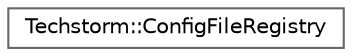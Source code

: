 digraph "Graphical Class Hierarchy"
{
 // LATEX_PDF_SIZE
  bgcolor="transparent";
  edge [fontname=Helvetica,fontsize=10,labelfontname=Helvetica,labelfontsize=10];
  node [fontname=Helvetica,fontsize=10,shape=box,height=0.2,width=0.4];
  rankdir="LR";
  Node0 [id="Node000000",label="Techstorm::ConfigFileRegistry",height=0.2,width=0.4,color="grey40", fillcolor="white", style="filled",URL="$d1/dcb/class_techstorm_1_1_config_file_registry.html",tooltip=" "];
}
